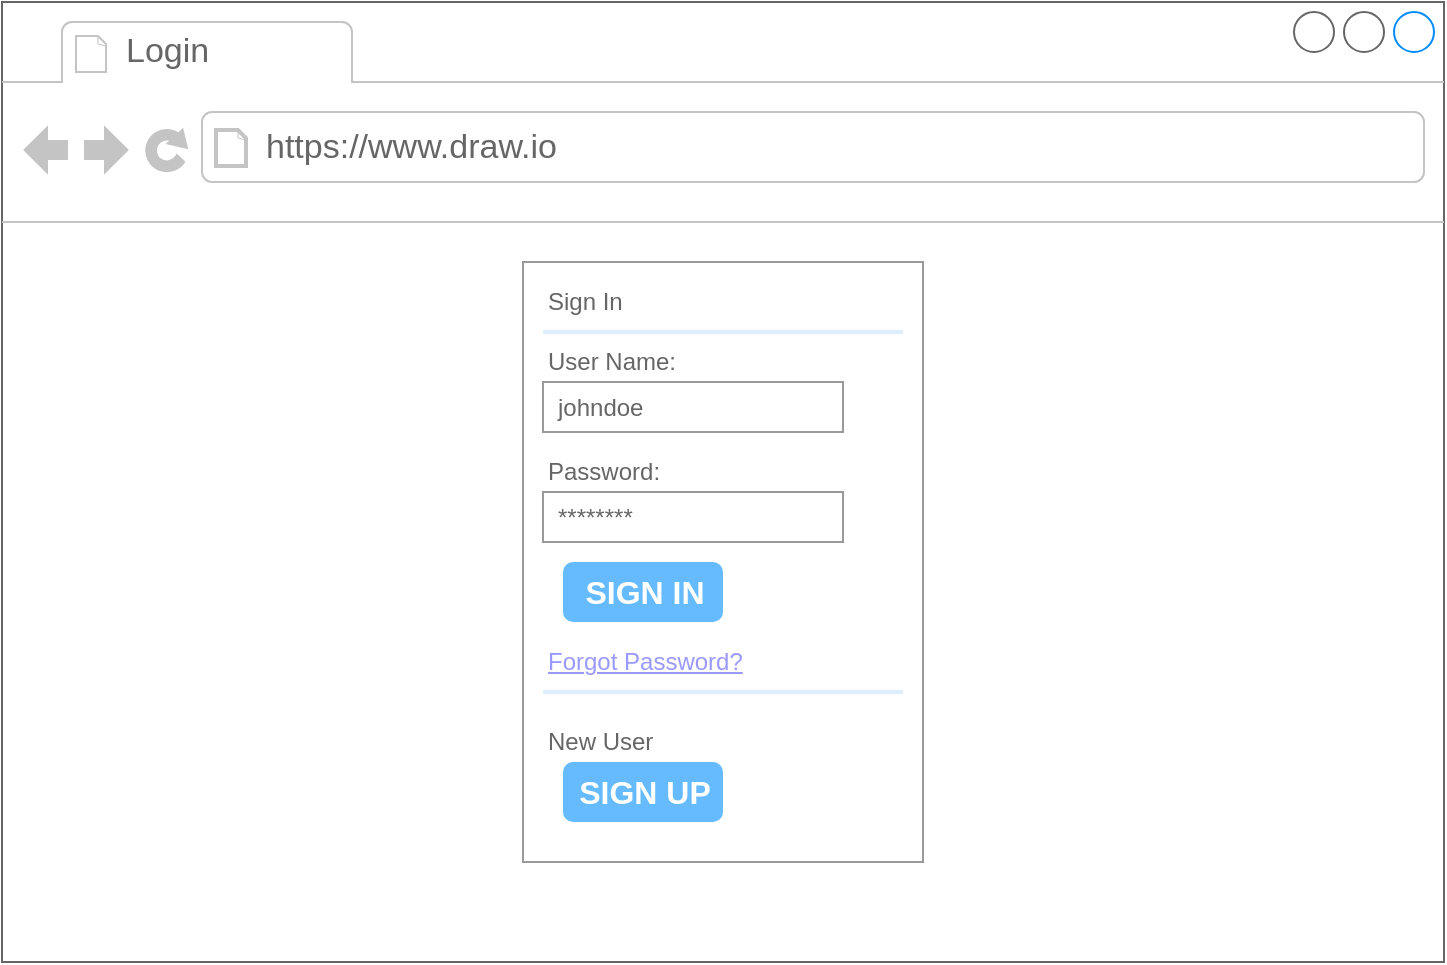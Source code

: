 <mxfile version="12.9.5" type="github" pages="3">
  <diagram id="YVPe_IiEw3L6lkTa1WSw" name="Login">
    <mxGraphModel dx="862" dy="488" grid="1" gridSize="10" guides="1" tooltips="1" connect="1" arrows="1" fold="1" page="1" pageScale="1" pageWidth="827" pageHeight="1169" math="0" shadow="0">
      <root>
        <mxCell id="0" />
        <mxCell id="1" parent="0" />
        <mxCell id="tWJ3tv7SS9dOmtSgjN6u-1" value="" style="strokeWidth=1;shadow=0;dashed=0;align=center;html=1;shape=mxgraph.mockup.containers.browserWindow;rSize=0;strokeColor=#666666;strokeColor2=#008cff;strokeColor3=#c4c4c4;mainText=,;recursiveResize=0;" vertex="1" parent="1">
          <mxGeometry x="59" y="90" width="721" height="480" as="geometry" />
        </mxCell>
        <mxCell id="tWJ3tv7SS9dOmtSgjN6u-2" value="Login" style="strokeWidth=1;shadow=0;dashed=0;align=center;html=1;shape=mxgraph.mockup.containers.anchor;fontSize=17;fontColor=#666666;align=left;" vertex="1" parent="tWJ3tv7SS9dOmtSgjN6u-1">
          <mxGeometry x="60" y="12" width="110" height="26" as="geometry" />
        </mxCell>
        <mxCell id="tWJ3tv7SS9dOmtSgjN6u-3" value="https://www.draw.io" style="strokeWidth=1;shadow=0;dashed=0;align=center;html=1;shape=mxgraph.mockup.containers.anchor;rSize=0;fontSize=17;fontColor=#666666;align=left;" vertex="1" parent="tWJ3tv7SS9dOmtSgjN6u-1">
          <mxGeometry x="130" y="60" width="250" height="26" as="geometry" />
        </mxCell>
        <mxCell id="tWJ3tv7SS9dOmtSgjN6u-4" value="" style="strokeWidth=1;shadow=0;dashed=0;align=center;html=1;shape=mxgraph.mockup.forms.rrect;rSize=0;strokeColor=#999999;fillColor=#ffffff;" vertex="1" parent="tWJ3tv7SS9dOmtSgjN6u-1">
          <mxGeometry x="260.5" y="130" width="200" height="300" as="geometry" />
        </mxCell>
        <mxCell id="tWJ3tv7SS9dOmtSgjN6u-5" value="Sign In" style="strokeWidth=1;shadow=0;dashed=0;align=center;html=1;shape=mxgraph.mockup.forms.anchor;fontSize=12;fontColor=#666666;align=left;resizeWidth=1;spacingLeft=0;" vertex="1" parent="tWJ3tv7SS9dOmtSgjN6u-4">
          <mxGeometry width="100" height="20" relative="1" as="geometry">
            <mxPoint x="10" y="10" as="offset" />
          </mxGeometry>
        </mxCell>
        <mxCell id="tWJ3tv7SS9dOmtSgjN6u-6" value="" style="shape=line;strokeColor=#ddeeff;strokeWidth=2;html=1;resizeWidth=1;" vertex="1" parent="tWJ3tv7SS9dOmtSgjN6u-4">
          <mxGeometry width="180" height="10" relative="1" as="geometry">
            <mxPoint x="10" y="30" as="offset" />
          </mxGeometry>
        </mxCell>
        <mxCell id="tWJ3tv7SS9dOmtSgjN6u-7" value="User Name:" style="strokeWidth=1;shadow=0;dashed=0;align=center;html=1;shape=mxgraph.mockup.forms.anchor;fontSize=12;fontColor=#666666;align=left;resizeWidth=1;spacingLeft=0;" vertex="1" parent="tWJ3tv7SS9dOmtSgjN6u-4">
          <mxGeometry width="100" height="20" relative="1" as="geometry">
            <mxPoint x="10" y="40" as="offset" />
          </mxGeometry>
        </mxCell>
        <mxCell id="tWJ3tv7SS9dOmtSgjN6u-8" value="johndoe" style="strokeWidth=1;shadow=0;dashed=0;align=center;html=1;shape=mxgraph.mockup.forms.rrect;rSize=0;strokeColor=#999999;fontColor=#666666;align=left;spacingLeft=5;resizeWidth=1;" vertex="1" parent="tWJ3tv7SS9dOmtSgjN6u-4">
          <mxGeometry width="150" height="25" relative="1" as="geometry">
            <mxPoint x="10" y="60" as="offset" />
          </mxGeometry>
        </mxCell>
        <mxCell id="tWJ3tv7SS9dOmtSgjN6u-9" value="Password:" style="strokeWidth=1;shadow=0;dashed=0;align=center;html=1;shape=mxgraph.mockup.forms.anchor;fontSize=12;fontColor=#666666;align=left;resizeWidth=1;spacingLeft=0;" vertex="1" parent="tWJ3tv7SS9dOmtSgjN6u-4">
          <mxGeometry width="100" height="20" relative="1" as="geometry">
            <mxPoint x="10" y="95" as="offset" />
          </mxGeometry>
        </mxCell>
        <mxCell id="tWJ3tv7SS9dOmtSgjN6u-10" value="********" style="strokeWidth=1;shadow=0;dashed=0;align=center;html=1;shape=mxgraph.mockup.forms.rrect;rSize=0;strokeColor=#999999;fontColor=#666666;align=left;spacingLeft=5;resizeWidth=1;" vertex="1" parent="tWJ3tv7SS9dOmtSgjN6u-4">
          <mxGeometry width="150" height="25" relative="1" as="geometry">
            <mxPoint x="10" y="115" as="offset" />
          </mxGeometry>
        </mxCell>
        <mxCell id="tWJ3tv7SS9dOmtSgjN6u-11" value="SIGN IN" style="strokeWidth=1;shadow=0;dashed=0;align=center;html=1;shape=mxgraph.mockup.forms.rrect;rSize=5;strokeColor=none;fontColor=#ffffff;fillColor=#66bbff;fontSize=16;fontStyle=1;" vertex="1" parent="tWJ3tv7SS9dOmtSgjN6u-4">
          <mxGeometry y="1" width="80" height="30" relative="1" as="geometry">
            <mxPoint x="20" y="-150" as="offset" />
          </mxGeometry>
        </mxCell>
        <mxCell id="tWJ3tv7SS9dOmtSgjN6u-12" value="Forgot Password?" style="strokeWidth=1;shadow=0;dashed=0;align=center;html=1;shape=mxgraph.mockup.forms.anchor;fontSize=12;fontColor=#9999ff;align=left;spacingLeft=0;fontStyle=4;resizeWidth=1;" vertex="1" parent="tWJ3tv7SS9dOmtSgjN6u-4">
          <mxGeometry y="1" width="150" height="20" relative="1" as="geometry">
            <mxPoint x="10" y="-110" as="offset" />
          </mxGeometry>
        </mxCell>
        <mxCell id="tWJ3tv7SS9dOmtSgjN6u-13" value="" style="shape=line;strokeColor=#ddeeff;strokeWidth=2;html=1;resizeWidth=1;" vertex="1" parent="tWJ3tv7SS9dOmtSgjN6u-4">
          <mxGeometry y="1" width="180" height="10" relative="1" as="geometry">
            <mxPoint x="10" y="-90" as="offset" />
          </mxGeometry>
        </mxCell>
        <mxCell id="tWJ3tv7SS9dOmtSgjN6u-14" value="New User" style="strokeWidth=1;shadow=0;dashed=0;align=center;html=1;shape=mxgraph.mockup.forms.anchor;fontSize=12;fontColor=#666666;align=left;spacingLeft=0;resizeWidth=1;" vertex="1" parent="tWJ3tv7SS9dOmtSgjN6u-4">
          <mxGeometry y="1" width="150" height="20" relative="1" as="geometry">
            <mxPoint x="10" y="-70" as="offset" />
          </mxGeometry>
        </mxCell>
        <mxCell id="tWJ3tv7SS9dOmtSgjN6u-15" value="SIGN UP" style="strokeWidth=1;shadow=0;dashed=0;align=center;html=1;shape=mxgraph.mockup.forms.rrect;rSize=5;strokeColor=none;fontColor=#ffffff;fillColor=#66bbff;fontSize=16;fontStyle=1;" vertex="1" parent="tWJ3tv7SS9dOmtSgjN6u-4">
          <mxGeometry y="1" width="80" height="30" relative="1" as="geometry">
            <mxPoint x="20" y="-50" as="offset" />
          </mxGeometry>
        </mxCell>
      </root>
    </mxGraphModel>
  </diagram>
  <diagram id="nZ2AH-faQ_hy521PNRzm" name="Index">
    <mxGraphModel dx="862" dy="488" grid="1" gridSize="10" guides="1" tooltips="1" connect="1" arrows="1" fold="1" page="1" pageScale="1" pageWidth="827" pageHeight="1169" math="0" shadow="0">
      <root>
        <mxCell id="-CE2gsIlyxlMj1rFt12f-0" />
        <mxCell id="-CE2gsIlyxlMj1rFt12f-1" parent="-CE2gsIlyxlMj1rFt12f-0" />
        <mxCell id="uZML9XwY7WBkugpjX8Rz-0" value="" style="strokeWidth=1;shadow=0;dashed=0;align=center;html=1;shape=mxgraph.mockup.containers.browserWindow;rSize=0;strokeColor=#666666;strokeColor2=#008cff;strokeColor3=#c4c4c4;mainText=,;recursiveResize=0;" vertex="1" parent="-CE2gsIlyxlMj1rFt12f-1">
          <mxGeometry x="59" y="90" width="721" height="480" as="geometry" />
        </mxCell>
        <mxCell id="uZML9XwY7WBkugpjX8Rz-1" value="Index" style="strokeWidth=1;shadow=0;dashed=0;align=center;html=1;shape=mxgraph.mockup.containers.anchor;fontSize=17;fontColor=#666666;align=left;" vertex="1" parent="uZML9XwY7WBkugpjX8Rz-0">
          <mxGeometry x="60" y="12" width="110" height="26" as="geometry" />
        </mxCell>
        <mxCell id="uZML9XwY7WBkugpjX8Rz-2" value="https://www.draw.io" style="strokeWidth=1;shadow=0;dashed=0;align=center;html=1;shape=mxgraph.mockup.containers.anchor;rSize=0;fontSize=17;fontColor=#666666;align=left;" vertex="1" parent="uZML9XwY7WBkugpjX8Rz-0">
          <mxGeometry x="130" y="60" width="250" height="26" as="geometry" />
        </mxCell>
        <mxCell id="uZML9XwY7WBkugpjX8Rz-15" value="" style="strokeWidth=1;shadow=0;dashed=0;align=center;html=1;shape=mxgraph.mockup.rrect;rSize=10;strokeColor=#666666;" vertex="1" parent="uZML9XwY7WBkugpjX8Rz-0">
          <mxGeometry y="110" width="150" height="370" as="geometry" />
        </mxCell>
        <mxCell id="uZML9XwY7WBkugpjX8Rz-16" value="Stock productos" style="strokeColor=inherit;fillColor=inherit;gradientColor=inherit;strokeWidth=1;shadow=0;dashed=0;align=center;html=1;shape=mxgraph.mockup.rrect;rSize=0;fontSize=17;fontColor=#666666;fontStyle=1;resizeWidth=1;" vertex="1" parent="uZML9XwY7WBkugpjX8Rz-15">
          <mxGeometry width="150" height="50" relative="1" as="geometry">
            <mxPoint y="50" as="offset" />
          </mxGeometry>
        </mxCell>
        <mxCell id="uZML9XwY7WBkugpjX8Rz-17" value="Cuentas actuales" style="strokeColor=inherit;fillColor=inherit;gradientColor=inherit;strokeWidth=1;shadow=0;dashed=0;align=center;html=1;shape=mxgraph.mockup.rrect;rSize=0;fontSize=17;fontColor=#666666;fontStyle=1;resizeWidth=1;" vertex="1" parent="uZML9XwY7WBkugpjX8Rz-15">
          <mxGeometry width="150" height="60" relative="1" as="geometry">
            <mxPoint y="100" as="offset" />
          </mxGeometry>
        </mxCell>
        <mxCell id="uZML9XwY7WBkugpjX8Rz-18" value="Acciones" style="strokeColor=inherit;fillColor=inherit;gradientColor=inherit;strokeWidth=1;shadow=0;dashed=0;align=center;html=1;shape=mxgraph.mockup.bottomButton;rSize=10;fontSize=17;fontColor=#666666;fontStyle=1;resizeWidth=1;" vertex="1" parent="uZML9XwY7WBkugpjX8Rz-15">
          <mxGeometry y="1" width="150" height="50" relative="1" as="geometry">
            <mxPoint y="-50" as="offset" />
          </mxGeometry>
        </mxCell>
        <mxCell id="uZML9XwY7WBkugpjX8Rz-19" value="Inicio" style="strokeWidth=1;shadow=0;dashed=0;align=center;html=1;shape=mxgraph.mockup.topButton;rSize=10;fontSize=17;fontColor=#ffffff;fontStyle=1;fillColor=#008cff;strokeColor=#008cff;resizeWidth=1;" vertex="1" parent="uZML9XwY7WBkugpjX8Rz-15">
          <mxGeometry width="150" height="50" relative="1" as="geometry" />
        </mxCell>
        <mxCell id="uZML9XwY7WBkugpjX8Rz-25" value="Trabajadores" style="strokeColor=inherit;fillColor=inherit;gradientColor=inherit;strokeWidth=1;shadow=0;dashed=0;align=center;html=1;shape=mxgraph.mockup.rrect;rSize=0;fontSize=17;fontColor=#666666;fontStyle=1;resizeWidth=1;" vertex="1" parent="uZML9XwY7WBkugpjX8Rz-15">
          <mxGeometry y="160" width="150" height="110" as="geometry">
            <mxPoint y="100" as="offset" />
          </mxGeometry>
        </mxCell>
        <mxCell id="uZML9XwY7WBkugpjX8Rz-20" value="" style="strokeWidth=1;shadow=0;dashed=0;align=center;html=1;shape=mxgraph.mockup.rrect;rSize=10;fillColor=#ffffff;strokeColor=#666666;" vertex="1" parent="uZML9XwY7WBkugpjX8Rz-0">
          <mxGeometry x="150" y="110" width="570" height="50" as="geometry" />
        </mxCell>
        <mxCell id="uZML9XwY7WBkugpjX8Rz-21" value="Cobrar Pedido" style="strokeColor=inherit;fillColor=inherit;gradientColor=inherit;strokeWidth=1;shadow=0;dashed=0;align=center;html=1;shape=mxgraph.mockup.rrect;rSize=0;fontSize=17;fontColor=#666666;fontStyle=1;resizeHeight=1;" vertex="1" parent="uZML9XwY7WBkugpjX8Rz-20">
          <mxGeometry width="150" height="50" relative="1" as="geometry">
            <mxPoint x="5" as="offset" />
          </mxGeometry>
        </mxCell>
        <mxCell id="uZML9XwY7WBkugpjX8Rz-22" value="Apartar Mesa" style="strokeColor=inherit;fillColor=inherit;gradientColor=inherit;strokeWidth=1;shadow=0;dashed=0;align=center;html=1;shape=mxgraph.mockup.rrect;rSize=0;fontSize=17;fontColor=#666666;fontStyle=1;resizeHeight=1;" vertex="1" parent="uZML9XwY7WBkugpjX8Rz-20">
          <mxGeometry width="150" height="50" relative="1" as="geometry">
            <mxPoint x="161" as="offset" />
          </mxGeometry>
        </mxCell>
        <mxCell id="uZML9XwY7WBkugpjX8Rz-23" value="Realizar pedido a domicilio" style="strokeColor=inherit;fillColor=inherit;gradientColor=inherit;strokeWidth=1;shadow=0;dashed=0;align=center;html=1;shape=mxgraph.mockup.rightButton;rSize=10;fontSize=17;fontColor=#666666;fontStyle=1;resizeHeight=1;" vertex="1" parent="uZML9XwY7WBkugpjX8Rz-20">
          <mxGeometry x="1" width="237" height="50" relative="1" as="geometry">
            <mxPoint x="-237" as="offset" />
          </mxGeometry>
        </mxCell>
        <mxCell id="uZML9XwY7WBkugpjX8Rz-27" value="&lt;table cellpadding=&quot;4&quot; cellspacing=&quot;0&quot; border=&quot;1&quot; style=&quot;font-size: 1em ; width: 100% ; height: 100%&quot;&gt;&lt;tbody&gt;&lt;tr&gt;&lt;th&gt;Lista de pedidos&lt;/th&gt;&lt;th&gt;Mesa&lt;/th&gt;&lt;/tr&gt;&lt;tr&gt;&lt;td&gt;row 1, cell 1&lt;/td&gt;&lt;td&gt;row 1, cell 2&lt;/td&gt;&lt;/tr&gt;&lt;tr&gt;&lt;td&gt;row 2, cell 1&lt;/td&gt;&lt;td&gt;row 2, cell 2&lt;/td&gt;&lt;/tr&gt;&lt;/tbody&gt;&lt;/table&gt; " style="verticalAlign=top;align=left;overflow=fill;fontSize=12;fontFamily=Helvetica;html=1" vertex="1" parent="uZML9XwY7WBkugpjX8Rz-0">
          <mxGeometry x="161" y="170" width="189" height="180" as="geometry" />
        </mxCell>
        <mxCell id="uZML9XwY7WBkugpjX8Rz-28" value="click para ver la cuenta de la mesa" style="rounded=1;whiteSpace=wrap;html=1;" vertex="1" parent="uZML9XwY7WBkugpjX8Rz-0">
          <mxGeometry x="380" y="200" width="120" height="60" as="geometry" />
        </mxCell>
        <mxCell id="uZML9XwY7WBkugpjX8Rz-30" value="" style="rounded=1;whiteSpace=wrap;html=1;" vertex="1" parent="uZML9XwY7WBkugpjX8Rz-0">
          <mxGeometry x="380" y="280" width="120" height="60" as="geometry" />
        </mxCell>
        <mxCell id="uZML9XwY7WBkugpjX8Rz-31" value="" style="rounded=1;whiteSpace=wrap;html=1;" vertex="1" parent="uZML9XwY7WBkugpjX8Rz-0">
          <mxGeometry x="526" y="280" width="120" height="60" as="geometry" />
        </mxCell>
        <mxCell id="uZML9XwY7WBkugpjX8Rz-33" value="" style="rounded=1;whiteSpace=wrap;html=1;" vertex="1" parent="uZML9XwY7WBkugpjX8Rz-0">
          <mxGeometry x="526" y="360" width="120" height="60" as="geometry" />
        </mxCell>
        <mxCell id="uZML9XwY7WBkugpjX8Rz-34" value="&lt;b&gt;&lt;font style=&quot;font-size: 15px&quot;&gt;Mesas Activas&lt;/font&gt;&lt;/b&gt;" style="text;html=1;strokeColor=none;fillColor=none;align=left;verticalAlign=middle;whiteSpace=wrap;rounded=0;" vertex="1" parent="uZML9XwY7WBkugpjX8Rz-0">
          <mxGeometry x="380" y="170" width="130" height="20" as="geometry" />
        </mxCell>
        <mxCell id="uZML9XwY7WBkugpjX8Rz-35" value="" style="rounded=1;whiteSpace=wrap;html=1;" vertex="1" parent="uZML9XwY7WBkugpjX8Rz-0">
          <mxGeometry x="526" y="200" width="120" height="60" as="geometry" />
        </mxCell>
        <mxCell id="uZML9XwY7WBkugpjX8Rz-36" value="" style="rounded=1;whiteSpace=wrap;html=1;" vertex="1" parent="uZML9XwY7WBkugpjX8Rz-0">
          <mxGeometry x="380" y="360" width="120" height="60" as="geometry" />
        </mxCell>
      </root>
    </mxGraphModel>
  </diagram>
  <diagram id="1pT6sRzOgn8H3rceV0u-" name="Page-3">
    <mxGraphModel dx="862" dy="488" grid="1" gridSize="10" guides="1" tooltips="1" connect="1" arrows="1" fold="1" page="1" pageScale="1" pageWidth="827" pageHeight="1169" math="0" shadow="0">
      <root>
        <mxCell id="PO-_AZcCs1BFC5Abxk7q-0" />
        <mxCell id="PO-_AZcCs1BFC5Abxk7q-1" parent="PO-_AZcCs1BFC5Abxk7q-0" />
        <mxCell id="PO-_AZcCs1BFC5Abxk7q-2" value="" style="strokeWidth=1;shadow=0;dashed=0;align=center;html=1;shape=mxgraph.mockup.containers.browserWindow;rSize=0;strokeColor=#666666;strokeColor2=#008cff;strokeColor3=#c4c4c4;mainText=,;recursiveResize=0;" vertex="1" parent="PO-_AZcCs1BFC5Abxk7q-1">
          <mxGeometry x="59" y="90" width="721" height="480" as="geometry" />
        </mxCell>
        <mxCell id="PO-_AZcCs1BFC5Abxk7q-3" value="Index" style="strokeWidth=1;shadow=0;dashed=0;align=center;html=1;shape=mxgraph.mockup.containers.anchor;fontSize=17;fontColor=#666666;align=left;" vertex="1" parent="PO-_AZcCs1BFC5Abxk7q-2">
          <mxGeometry x="60" y="12" width="110" height="26" as="geometry" />
        </mxCell>
        <mxCell id="PO-_AZcCs1BFC5Abxk7q-4" value="https://www.draw.io" style="strokeWidth=1;shadow=0;dashed=0;align=center;html=1;shape=mxgraph.mockup.containers.anchor;rSize=0;fontSize=17;fontColor=#666666;align=left;" vertex="1" parent="PO-_AZcCs1BFC5Abxk7q-2">
          <mxGeometry x="130" y="60" width="250" height="26" as="geometry" />
        </mxCell>
        <mxCell id="PO-_AZcCs1BFC5Abxk7q-5" value="" style="strokeWidth=1;shadow=0;dashed=0;align=center;html=1;shape=mxgraph.mockup.rrect;rSize=10;strokeColor=#666666;" vertex="1" parent="PO-_AZcCs1BFC5Abxk7q-2">
          <mxGeometry y="110" width="150" height="370" as="geometry" />
        </mxCell>
        <mxCell id="PO-_AZcCs1BFC5Abxk7q-6" value="Stock productos" style="strokeColor=inherit;fillColor=inherit;gradientColor=inherit;strokeWidth=1;shadow=0;dashed=0;align=center;html=1;shape=mxgraph.mockup.rrect;rSize=0;fontSize=17;fontColor=#666666;fontStyle=1;resizeWidth=1;" vertex="1" parent="PO-_AZcCs1BFC5Abxk7q-5">
          <mxGeometry width="150" height="50" relative="1" as="geometry">
            <mxPoint y="50" as="offset" />
          </mxGeometry>
        </mxCell>
        <mxCell id="PO-_AZcCs1BFC5Abxk7q-7" value="Cuentas actuales" style="strokeColor=inherit;fillColor=inherit;gradientColor=inherit;strokeWidth=1;shadow=0;dashed=0;align=center;html=1;shape=mxgraph.mockup.rrect;rSize=0;fontSize=17;fontColor=#666666;fontStyle=1;resizeWidth=1;" vertex="1" parent="PO-_AZcCs1BFC5Abxk7q-5">
          <mxGeometry width="150" height="60" relative="1" as="geometry">
            <mxPoint y="100" as="offset" />
          </mxGeometry>
        </mxCell>
        <mxCell id="PO-_AZcCs1BFC5Abxk7q-8" value="Acciones" style="strokeColor=inherit;fillColor=inherit;gradientColor=inherit;strokeWidth=1;shadow=0;dashed=0;align=center;html=1;shape=mxgraph.mockup.bottomButton;rSize=10;fontSize=17;fontColor=#666666;fontStyle=1;resizeWidth=1;" vertex="1" parent="PO-_AZcCs1BFC5Abxk7q-5">
          <mxGeometry y="1" width="150" height="50" relative="1" as="geometry">
            <mxPoint y="-50" as="offset" />
          </mxGeometry>
        </mxCell>
        <mxCell id="PO-_AZcCs1BFC5Abxk7q-9" value="Inicio" style="strokeWidth=1;shadow=0;dashed=0;align=center;html=1;shape=mxgraph.mockup.topButton;rSize=10;fontSize=17;fontColor=#ffffff;fontStyle=1;fillColor=#008cff;strokeColor=#008cff;resizeWidth=1;" vertex="1" parent="PO-_AZcCs1BFC5Abxk7q-5">
          <mxGeometry width="150" height="50" relative="1" as="geometry" />
        </mxCell>
        <mxCell id="PO-_AZcCs1BFC5Abxk7q-10" value="Trabajadores" style="strokeColor=inherit;fillColor=inherit;gradientColor=inherit;strokeWidth=1;shadow=0;dashed=0;align=center;html=1;shape=mxgraph.mockup.rrect;rSize=0;fontSize=17;fontColor=#666666;fontStyle=1;resizeWidth=1;" vertex="1" parent="PO-_AZcCs1BFC5Abxk7q-5">
          <mxGeometry y="160" width="150" height="110" as="geometry">
            <mxPoint y="100" as="offset" />
          </mxGeometry>
        </mxCell>
        <mxCell id="PO-_AZcCs1BFC5Abxk7q-11" value="" style="strokeWidth=1;shadow=0;dashed=0;align=center;html=1;shape=mxgraph.mockup.rrect;rSize=10;fillColor=#ffffff;strokeColor=#666666;" vertex="1" parent="PO-_AZcCs1BFC5Abxk7q-2">
          <mxGeometry x="150" y="110" width="570" height="50" as="geometry" />
        </mxCell>
        <mxCell id="PO-_AZcCs1BFC5Abxk7q-12" value="Cobrar Pedido" style="strokeColor=inherit;fillColor=inherit;gradientColor=inherit;strokeWidth=1;shadow=0;dashed=0;align=center;html=1;shape=mxgraph.mockup.rrect;rSize=0;fontSize=17;fontColor=#666666;fontStyle=1;resizeHeight=1;" vertex="1" parent="PO-_AZcCs1BFC5Abxk7q-11">
          <mxGeometry width="150" height="50" relative="1" as="geometry">
            <mxPoint x="5" as="offset" />
          </mxGeometry>
        </mxCell>
        <mxCell id="PO-_AZcCs1BFC5Abxk7q-13" value="Apartar Mesa" style="strokeColor=inherit;fillColor=inherit;gradientColor=inherit;strokeWidth=1;shadow=0;dashed=0;align=center;html=1;shape=mxgraph.mockup.rrect;rSize=0;fontSize=17;fontColor=#666666;fontStyle=1;resizeHeight=1;" vertex="1" parent="PO-_AZcCs1BFC5Abxk7q-11">
          <mxGeometry width="150" height="50" relative="1" as="geometry">
            <mxPoint x="161" as="offset" />
          </mxGeometry>
        </mxCell>
        <mxCell id="PO-_AZcCs1BFC5Abxk7q-14" value="Realizar pedido a domicilio" style="strokeColor=inherit;fillColor=inherit;gradientColor=inherit;strokeWidth=1;shadow=0;dashed=0;align=center;html=1;shape=mxgraph.mockup.rightButton;rSize=10;fontSize=17;fontColor=#666666;fontStyle=1;resizeHeight=1;" vertex="1" parent="PO-_AZcCs1BFC5Abxk7q-11">
          <mxGeometry x="1" width="237" height="50" relative="1" as="geometry">
            <mxPoint x="-237" as="offset" />
          </mxGeometry>
        </mxCell>
        <mxCell id="PO-_AZcCs1BFC5Abxk7q-15" value="&lt;table cellpadding=&quot;4&quot; cellspacing=&quot;0&quot; border=&quot;1&quot; style=&quot;font-size: 1em ; width: 100% ; height: 100%&quot;&gt;&lt;tbody&gt;&lt;tr&gt;&lt;th&gt;Lista de pedidos&lt;/th&gt;&lt;th&gt;Mesa&lt;/th&gt;&lt;/tr&gt;&lt;tr&gt;&lt;td&gt;row 1, cell 1&lt;/td&gt;&lt;td&gt;row 1, cell 2&lt;/td&gt;&lt;/tr&gt;&lt;tr&gt;&lt;td&gt;row 2, cell 1&lt;/td&gt;&lt;td&gt;row 2, cell 2&lt;/td&gt;&lt;/tr&gt;&lt;/tbody&gt;&lt;/table&gt; " style="verticalAlign=top;align=left;overflow=fill;fontSize=12;fontFamily=Helvetica;html=1" vertex="1" parent="PO-_AZcCs1BFC5Abxk7q-2">
          <mxGeometry x="161" y="170" width="189" height="180" as="geometry" />
        </mxCell>
        <mxCell id="PO-_AZcCs1BFC5Abxk7q-16" value="click para ver la cuenta de la mesa" style="rounded=1;whiteSpace=wrap;html=1;" vertex="1" parent="PO-_AZcCs1BFC5Abxk7q-2">
          <mxGeometry x="380" y="200" width="120" height="60" as="geometry" />
        </mxCell>
        <mxCell id="PO-_AZcCs1BFC5Abxk7q-17" value="" style="rounded=1;whiteSpace=wrap;html=1;" vertex="1" parent="PO-_AZcCs1BFC5Abxk7q-2">
          <mxGeometry x="380" y="280" width="120" height="60" as="geometry" />
        </mxCell>
        <mxCell id="PO-_AZcCs1BFC5Abxk7q-18" value="" style="rounded=1;whiteSpace=wrap;html=1;" vertex="1" parent="PO-_AZcCs1BFC5Abxk7q-2">
          <mxGeometry x="526" y="280" width="120" height="60" as="geometry" />
        </mxCell>
        <mxCell id="PO-_AZcCs1BFC5Abxk7q-19" value="" style="rounded=1;whiteSpace=wrap;html=1;" vertex="1" parent="PO-_AZcCs1BFC5Abxk7q-2">
          <mxGeometry x="526" y="360" width="120" height="60" as="geometry" />
        </mxCell>
        <mxCell id="PO-_AZcCs1BFC5Abxk7q-20" value="&lt;b&gt;&lt;font style=&quot;font-size: 15px&quot;&gt;Mesas Activas&lt;/font&gt;&lt;/b&gt;" style="text;html=1;strokeColor=none;fillColor=none;align=left;verticalAlign=middle;whiteSpace=wrap;rounded=0;" vertex="1" parent="PO-_AZcCs1BFC5Abxk7q-2">
          <mxGeometry x="380" y="170" width="130" height="20" as="geometry" />
        </mxCell>
        <mxCell id="PO-_AZcCs1BFC5Abxk7q-21" value="" style="rounded=1;whiteSpace=wrap;html=1;" vertex="1" parent="PO-_AZcCs1BFC5Abxk7q-2">
          <mxGeometry x="526" y="200" width="120" height="60" as="geometry" />
        </mxCell>
        <mxCell id="PO-_AZcCs1BFC5Abxk7q-22" value="" style="rounded=1;whiteSpace=wrap;html=1;" vertex="1" parent="PO-_AZcCs1BFC5Abxk7q-2">
          <mxGeometry x="380" y="360" width="120" height="60" as="geometry" />
        </mxCell>
        <mxCell id="PO-_AZcCs1BFC5Abxk7q-23" value="Consumo" style="strokeWidth=1;shadow=0;dashed=0;align=center;html=1;shape=mxgraph.mockup.containers.rrect;rSize=0;strokeColor=#666666;fontColor=#666666;fontSize=17;verticalAlign=top;whiteSpace=wrap;fillColor=#ffffff;spacingTop=32;" vertex="1" parent="PO-_AZcCs1BFC5Abxk7q-2">
          <mxGeometry x="238.57" y="185" width="392.86" height="245" as="geometry" />
        </mxCell>
        <mxCell id="PO-_AZcCs1BFC5Abxk7q-24" value="Pedido de&amp;nbsp; la mesa $" style="strokeWidth=1;shadow=0;dashed=0;align=center;html=1;shape=mxgraph.mockup.containers.rrect;rSize=0;fontSize=17;fontColor=#666666;strokeColor=#666666;align=left;spacingLeft=8;fillColor=none;resizeWidth=1;" vertex="1" parent="PO-_AZcCs1BFC5Abxk7q-23">
          <mxGeometry width="392.86" height="30" relative="1" as="geometry" />
        </mxCell>
        <mxCell id="PO-_AZcCs1BFC5Abxk7q-25" value="" style="shape=ellipse;strokeColor=#008cff;resizable=0;fillColor=none;html=1;" vertex="1" parent="PO-_AZcCs1BFC5Abxk7q-24">
          <mxGeometry x="1" y="0.5" width="20" height="20" relative="1" as="geometry">
            <mxPoint x="-25" y="-10" as="offset" />
          </mxGeometry>
        </mxCell>
        <mxCell id="PO-_AZcCs1BFC5Abxk7q-26" value="Cancelar" style="strokeWidth=1;shadow=0;dashed=0;align=center;html=1;shape=mxgraph.mockup.containers.rrect;rSize=0;fontSize=16;fontColor=#666666;strokeColor=#c4c4c4;whiteSpace=wrap;fillColor=none;" vertex="1" parent="PO-_AZcCs1BFC5Abxk7q-23">
          <mxGeometry x="0.25" y="1" width="90" height="25" relative="1" as="geometry">
            <mxPoint x="-45" y="-33" as="offset" />
          </mxGeometry>
        </mxCell>
        <mxCell id="PO-_AZcCs1BFC5Abxk7q-27" value="Cobrar" style="strokeWidth=1;shadow=0;dashed=0;align=center;html=1;shape=mxgraph.mockup.containers.rrect;rSize=0;fontSize=16;fontColor=#666666;strokeColor=#c4c4c4;whiteSpace=wrap;fillColor=none;" vertex="1" parent="PO-_AZcCs1BFC5Abxk7q-23">
          <mxGeometry x="0.75" y="1" width="90" height="25" relative="1" as="geometry">
            <mxPoint x="-45" y="-33" as="offset" />
          </mxGeometry>
        </mxCell>
        <mxCell id="PO-_AZcCs1BFC5Abxk7q-28" value="&lt;table cellpadding=&quot;4&quot; cellspacing=&quot;0&quot; border=&quot;1&quot; style=&quot;font-size:1em;width:100%;height:100%;&quot;&gt;&lt;tr&gt;&lt;th&gt;Header 1&lt;/th&gt;&lt;th&gt;Header 2&lt;/th&gt;&lt;/tr&gt;&lt;tr&gt;&lt;td&gt;row 1, cell 1&lt;/td&gt;&lt;td&gt;row 1, cell 2&lt;/td&gt;&lt;/tr&gt;&lt;tr&gt;&lt;td&gt;row 2, cell 1&lt;/td&gt;&lt;td&gt;row 2, cell 2&lt;/td&gt;&lt;/tr&gt;&lt;/table&gt; " style="verticalAlign=top;align=left;overflow=fill;fontSize=12;fontFamily=Helvetica;html=1" vertex="1" parent="PO-_AZcCs1BFC5Abxk7q-23">
          <mxGeometry x="82.43" y="65" width="247.57" height="115" as="geometry" />
        </mxCell>
      </root>
    </mxGraphModel>
  </diagram>
</mxfile>
